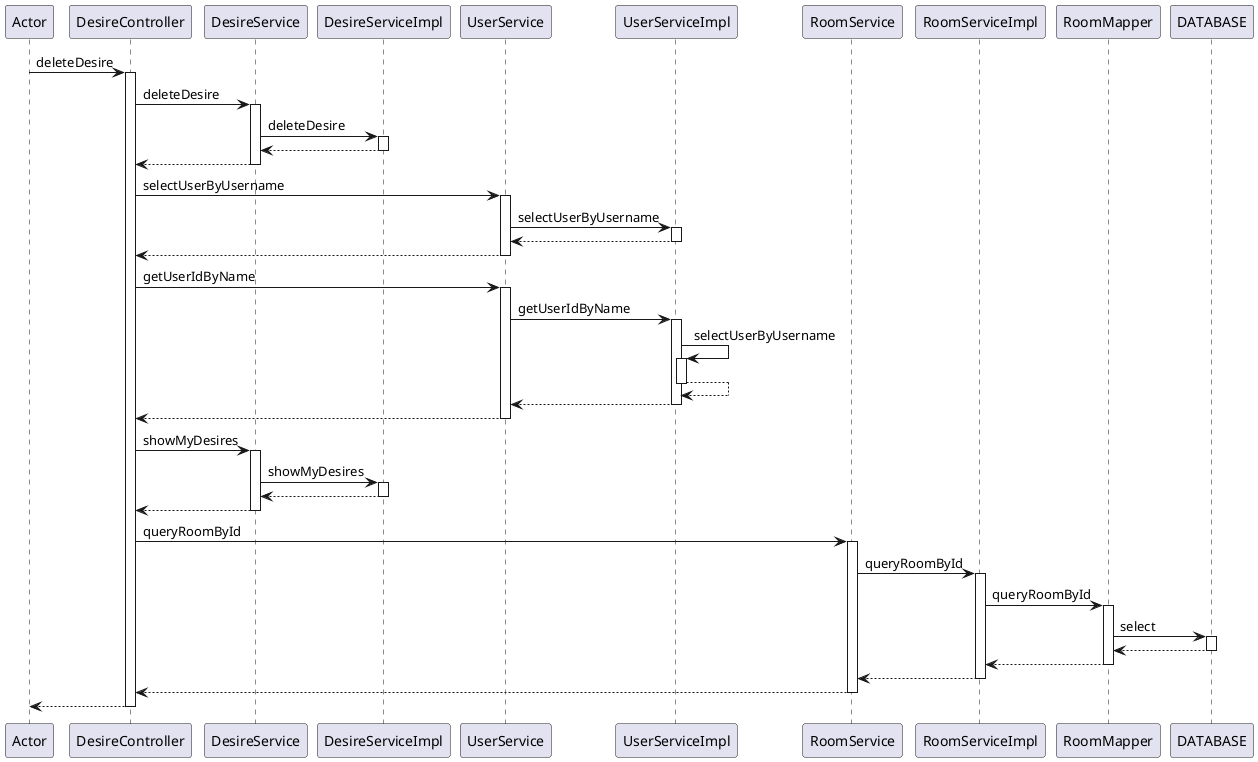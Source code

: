 @startuml
participant Actor
Actor -> DesireController : deleteDesire
activate DesireController
DesireController -> DesireService : deleteDesire
activate DesireService
DesireService -> DesireServiceImpl : deleteDesire
activate DesireServiceImpl
DesireServiceImpl --> DesireService
deactivate DesireServiceImpl
DesireService --> DesireController
deactivate DesireService
DesireController -> UserService : selectUserByUsername
activate UserService
UserService -> UserServiceImpl : selectUserByUsername
activate UserServiceImpl
UserServiceImpl --> UserService
deactivate UserServiceImpl
UserService --> DesireController
deactivate UserService
DesireController -> UserService : getUserIdByName
activate UserService
UserService -> UserServiceImpl : getUserIdByName
activate UserServiceImpl
UserServiceImpl -> UserServiceImpl : selectUserByUsername
activate UserServiceImpl
UserServiceImpl --> UserServiceImpl
deactivate UserServiceImpl
UserServiceImpl --> UserService
deactivate UserServiceImpl
UserService --> DesireController
deactivate UserService
DesireController -> DesireService : showMyDesires
activate DesireService
DesireService -> DesireServiceImpl : showMyDesires
activate DesireServiceImpl
DesireServiceImpl --> DesireService
deactivate DesireServiceImpl
DesireService --> DesireController
deactivate DesireService
DesireController -> RoomService : queryRoomById
activate RoomService
RoomService -> RoomServiceImpl : queryRoomById
activate RoomServiceImpl

RoomServiceImpl -> RoomMapper : queryRoomById
activate RoomMapper
RoomMapper -> DATABASE : select
activate DATABASE
DATABASE --> RoomMapper
deactivate DATABASE
RoomMapper --> RoomServiceImpl
deactivate RoomMapper

RoomServiceImpl --> RoomService
deactivate RoomServiceImpl
RoomService --> DesireController
deactivate RoomService
return
@enduml